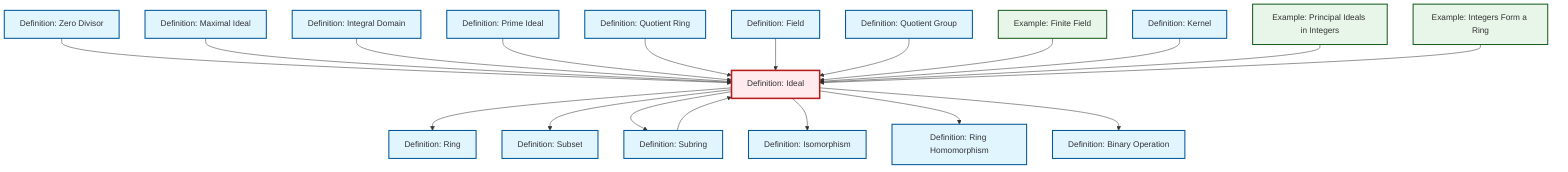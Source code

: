 graph TD
    classDef definition fill:#e1f5fe,stroke:#01579b,stroke-width:2px
    classDef theorem fill:#f3e5f5,stroke:#4a148c,stroke-width:2px
    classDef axiom fill:#fff3e0,stroke:#e65100,stroke-width:2px
    classDef example fill:#e8f5e9,stroke:#1b5e20,stroke-width:2px
    classDef current fill:#ffebee,stroke:#b71c1c,stroke-width:3px
    def-kernel["Definition: Kernel"]:::definition
    ex-finite-field["Example: Finite Field"]:::example
    def-integral-domain["Definition: Integral Domain"]:::definition
    def-isomorphism["Definition: Isomorphism"]:::definition
    def-zero-divisor["Definition: Zero Divisor"]:::definition
    def-quotient-ring["Definition: Quotient Ring"]:::definition
    def-ideal["Definition: Ideal"]:::definition
    def-binary-operation["Definition: Binary Operation"]:::definition
    def-ring["Definition: Ring"]:::definition
    def-subset["Definition: Subset"]:::definition
    ex-principal-ideal["Example: Principal Ideals in Integers"]:::example
    def-subring["Definition: Subring"]:::definition
    def-ring-homomorphism["Definition: Ring Homomorphism"]:::definition
    def-prime-ideal["Definition: Prime Ideal"]:::definition
    def-field["Definition: Field"]:::definition
    def-quotient-group["Definition: Quotient Group"]:::definition
    ex-integers-ring["Example: Integers Form a Ring"]:::example
    def-maximal-ideal["Definition: Maximal Ideal"]:::definition
    def-zero-divisor --> def-ideal
    def-ideal --> def-ring
    def-ideal --> def-subset
    def-maximal-ideal --> def-ideal
    def-integral-domain --> def-ideal
    def-subring --> def-ideal
    def-prime-ideal --> def-ideal
    def-quotient-ring --> def-ideal
    def-field --> def-ideal
    def-quotient-group --> def-ideal
    ex-finite-field --> def-ideal
    def-ideal --> def-subring
    def-kernel --> def-ideal
    def-ideal --> def-isomorphism
    ex-principal-ideal --> def-ideal
    def-ideal --> def-ring-homomorphism
    ex-integers-ring --> def-ideal
    def-ideal --> def-binary-operation
    class def-ideal current